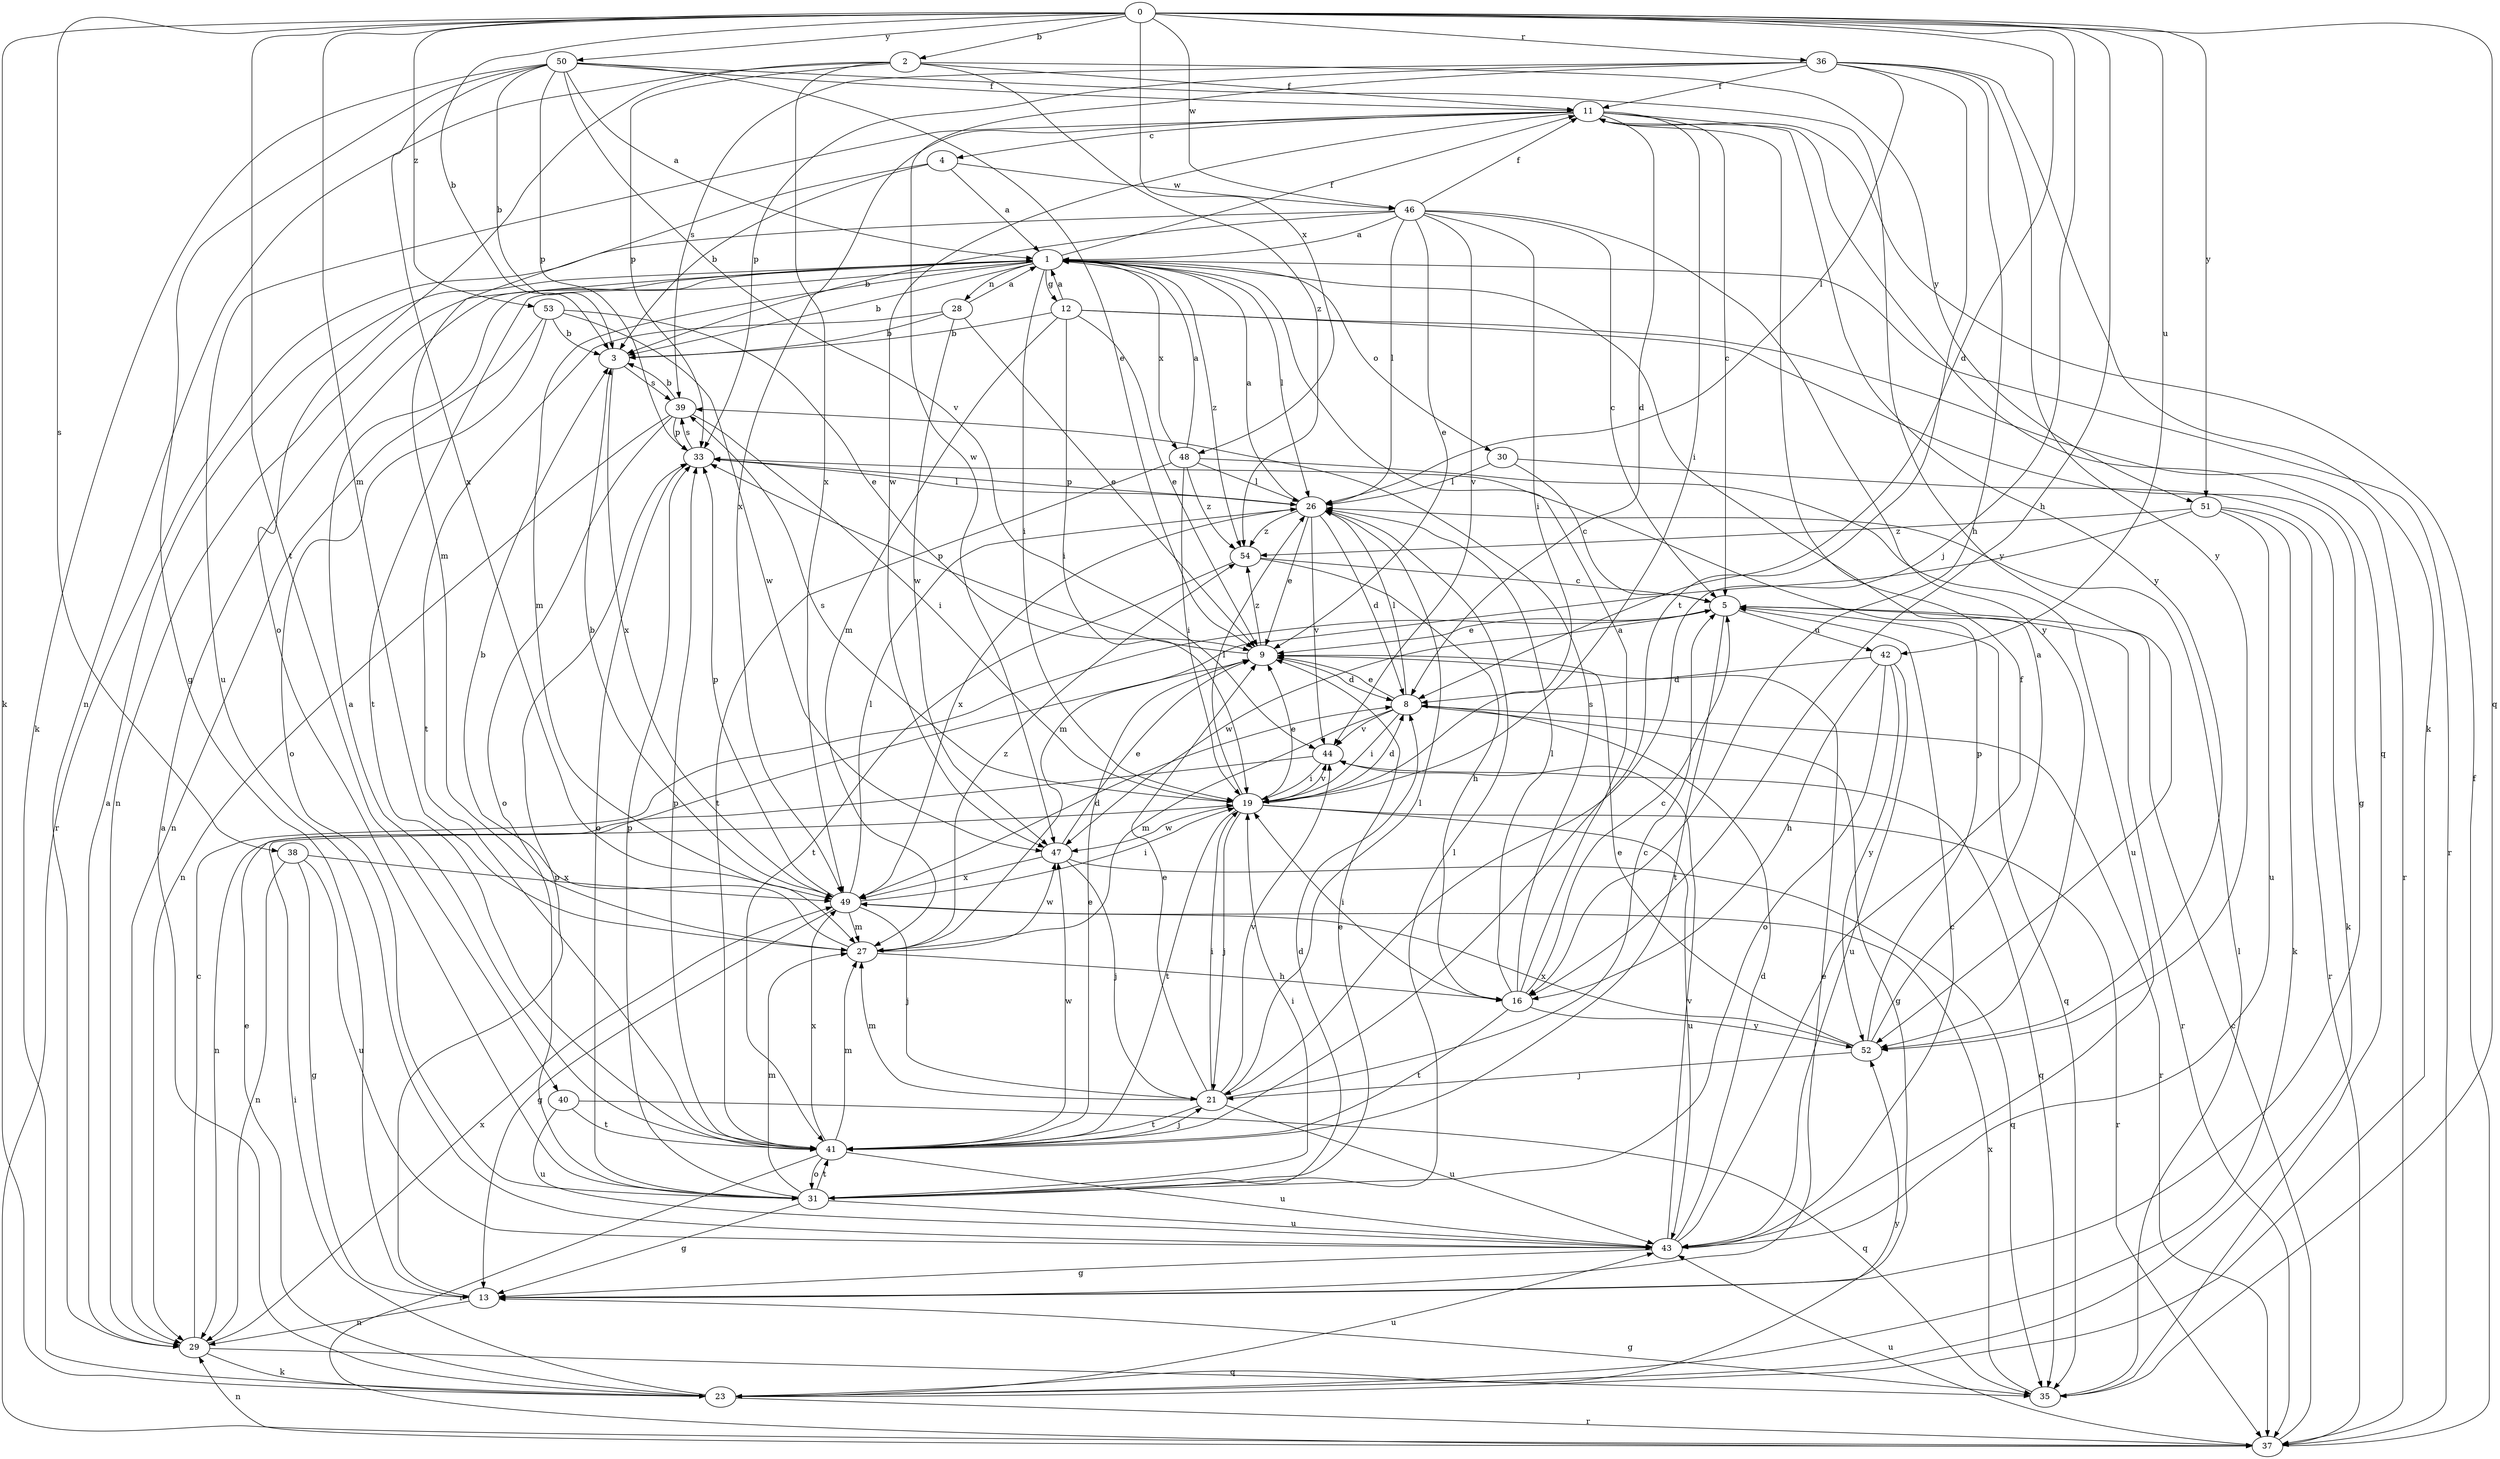 strict digraph  {
0;
1;
2;
3;
4;
5;
8;
9;
11;
12;
13;
16;
19;
21;
23;
26;
27;
28;
29;
30;
31;
33;
35;
36;
37;
38;
39;
40;
41;
42;
43;
44;
46;
47;
48;
49;
50;
51;
52;
53;
54;
0 -> 2  [label=b];
0 -> 3  [label=b];
0 -> 8  [label=d];
0 -> 16  [label=h];
0 -> 21  [label=j];
0 -> 23  [label=k];
0 -> 27  [label=m];
0 -> 35  [label=q];
0 -> 36  [label=r];
0 -> 38  [label=s];
0 -> 40  [label=t];
0 -> 42  [label=u];
0 -> 46  [label=w];
0 -> 48  [label=x];
0 -> 50  [label=y];
0 -> 51  [label=y];
0 -> 53  [label=z];
1 -> 3  [label=b];
1 -> 11  [label=f];
1 -> 12  [label=g];
1 -> 19  [label=i];
1 -> 26  [label=l];
1 -> 27  [label=m];
1 -> 28  [label=n];
1 -> 29  [label=n];
1 -> 30  [label=o];
1 -> 37  [label=r];
1 -> 41  [label=t];
1 -> 48  [label=x];
1 -> 54  [label=z];
2 -> 11  [label=f];
2 -> 29  [label=n];
2 -> 31  [label=o];
2 -> 33  [label=p];
2 -> 49  [label=x];
2 -> 51  [label=y];
2 -> 54  [label=z];
3 -> 39  [label=s];
3 -> 49  [label=x];
4 -> 1  [label=a];
4 -> 3  [label=b];
4 -> 27  [label=m];
4 -> 46  [label=w];
5 -> 9  [label=e];
5 -> 35  [label=q];
5 -> 37  [label=r];
5 -> 41  [label=t];
5 -> 42  [label=u];
5 -> 47  [label=w];
8 -> 9  [label=e];
8 -> 13  [label=g];
8 -> 19  [label=i];
8 -> 26  [label=l];
8 -> 27  [label=m];
8 -> 37  [label=r];
8 -> 44  [label=v];
9 -> 8  [label=d];
9 -> 33  [label=p];
9 -> 54  [label=z];
11 -> 4  [label=c];
11 -> 5  [label=c];
11 -> 8  [label=d];
11 -> 19  [label=i];
11 -> 35  [label=q];
11 -> 43  [label=u];
11 -> 47  [label=w];
11 -> 49  [label=x];
11 -> 52  [label=y];
12 -> 1  [label=a];
12 -> 3  [label=b];
12 -> 9  [label=e];
12 -> 13  [label=g];
12 -> 19  [label=i];
12 -> 27  [label=m];
12 -> 37  [label=r];
13 -> 9  [label=e];
13 -> 29  [label=n];
13 -> 33  [label=p];
16 -> 1  [label=a];
16 -> 5  [label=c];
16 -> 19  [label=i];
16 -> 26  [label=l];
16 -> 39  [label=s];
16 -> 41  [label=t];
16 -> 52  [label=y];
19 -> 8  [label=d];
19 -> 9  [label=e];
19 -> 21  [label=j];
19 -> 26  [label=l];
19 -> 37  [label=r];
19 -> 39  [label=s];
19 -> 41  [label=t];
19 -> 43  [label=u];
19 -> 44  [label=v];
19 -> 47  [label=w];
21 -> 5  [label=c];
21 -> 9  [label=e];
21 -> 19  [label=i];
21 -> 26  [label=l];
21 -> 27  [label=m];
21 -> 41  [label=t];
21 -> 43  [label=u];
21 -> 44  [label=v];
23 -> 1  [label=a];
23 -> 9  [label=e];
23 -> 19  [label=i];
23 -> 37  [label=r];
23 -> 43  [label=u];
23 -> 52  [label=y];
26 -> 1  [label=a];
26 -> 8  [label=d];
26 -> 9  [label=e];
26 -> 33  [label=p];
26 -> 44  [label=v];
26 -> 49  [label=x];
26 -> 54  [label=z];
27 -> 3  [label=b];
27 -> 16  [label=h];
27 -> 47  [label=w];
27 -> 54  [label=z];
28 -> 1  [label=a];
28 -> 3  [label=b];
28 -> 9  [label=e];
28 -> 41  [label=t];
28 -> 47  [label=w];
29 -> 1  [label=a];
29 -> 5  [label=c];
29 -> 23  [label=k];
29 -> 35  [label=q];
29 -> 49  [label=x];
30 -> 5  [label=c];
30 -> 23  [label=k];
30 -> 26  [label=l];
31 -> 8  [label=d];
31 -> 9  [label=e];
31 -> 13  [label=g];
31 -> 19  [label=i];
31 -> 26  [label=l];
31 -> 27  [label=m];
31 -> 33  [label=p];
31 -> 41  [label=t];
31 -> 43  [label=u];
33 -> 26  [label=l];
33 -> 31  [label=o];
33 -> 39  [label=s];
35 -> 13  [label=g];
35 -> 26  [label=l];
35 -> 49  [label=x];
36 -> 11  [label=f];
36 -> 16  [label=h];
36 -> 23  [label=k];
36 -> 26  [label=l];
36 -> 33  [label=p];
36 -> 39  [label=s];
36 -> 41  [label=t];
36 -> 47  [label=w];
36 -> 52  [label=y];
37 -> 5  [label=c];
37 -> 11  [label=f];
37 -> 29  [label=n];
37 -> 43  [label=u];
38 -> 13  [label=g];
38 -> 29  [label=n];
38 -> 43  [label=u];
38 -> 49  [label=x];
39 -> 3  [label=b];
39 -> 19  [label=i];
39 -> 29  [label=n];
39 -> 31  [label=o];
39 -> 33  [label=p];
40 -> 35  [label=q];
40 -> 41  [label=t];
40 -> 43  [label=u];
41 -> 1  [label=a];
41 -> 9  [label=e];
41 -> 21  [label=j];
41 -> 27  [label=m];
41 -> 31  [label=o];
41 -> 33  [label=p];
41 -> 37  [label=r];
41 -> 43  [label=u];
41 -> 47  [label=w];
41 -> 49  [label=x];
42 -> 8  [label=d];
42 -> 16  [label=h];
42 -> 31  [label=o];
42 -> 43  [label=u];
42 -> 52  [label=y];
43 -> 5  [label=c];
43 -> 8  [label=d];
43 -> 11  [label=f];
43 -> 13  [label=g];
43 -> 44  [label=v];
44 -> 19  [label=i];
44 -> 29  [label=n];
44 -> 35  [label=q];
46 -> 1  [label=a];
46 -> 3  [label=b];
46 -> 5  [label=c];
46 -> 9  [label=e];
46 -> 11  [label=f];
46 -> 19  [label=i];
46 -> 26  [label=l];
46 -> 37  [label=r];
46 -> 44  [label=v];
46 -> 52  [label=y];
47 -> 9  [label=e];
47 -> 21  [label=j];
47 -> 35  [label=q];
47 -> 49  [label=x];
48 -> 1  [label=a];
48 -> 19  [label=i];
48 -> 26  [label=l];
48 -> 41  [label=t];
48 -> 43  [label=u];
48 -> 54  [label=z];
49 -> 3  [label=b];
49 -> 8  [label=d];
49 -> 13  [label=g];
49 -> 19  [label=i];
49 -> 21  [label=j];
49 -> 26  [label=l];
49 -> 27  [label=m];
49 -> 33  [label=p];
50 -> 1  [label=a];
50 -> 3  [label=b];
50 -> 9  [label=e];
50 -> 11  [label=f];
50 -> 13  [label=g];
50 -> 23  [label=k];
50 -> 33  [label=p];
50 -> 44  [label=v];
50 -> 49  [label=x];
50 -> 52  [label=y];
51 -> 23  [label=k];
51 -> 27  [label=m];
51 -> 37  [label=r];
51 -> 43  [label=u];
51 -> 54  [label=z];
52 -> 1  [label=a];
52 -> 9  [label=e];
52 -> 21  [label=j];
52 -> 33  [label=p];
52 -> 49  [label=x];
53 -> 3  [label=b];
53 -> 9  [label=e];
53 -> 29  [label=n];
53 -> 31  [label=o];
53 -> 47  [label=w];
54 -> 5  [label=c];
54 -> 16  [label=h];
54 -> 41  [label=t];
}
